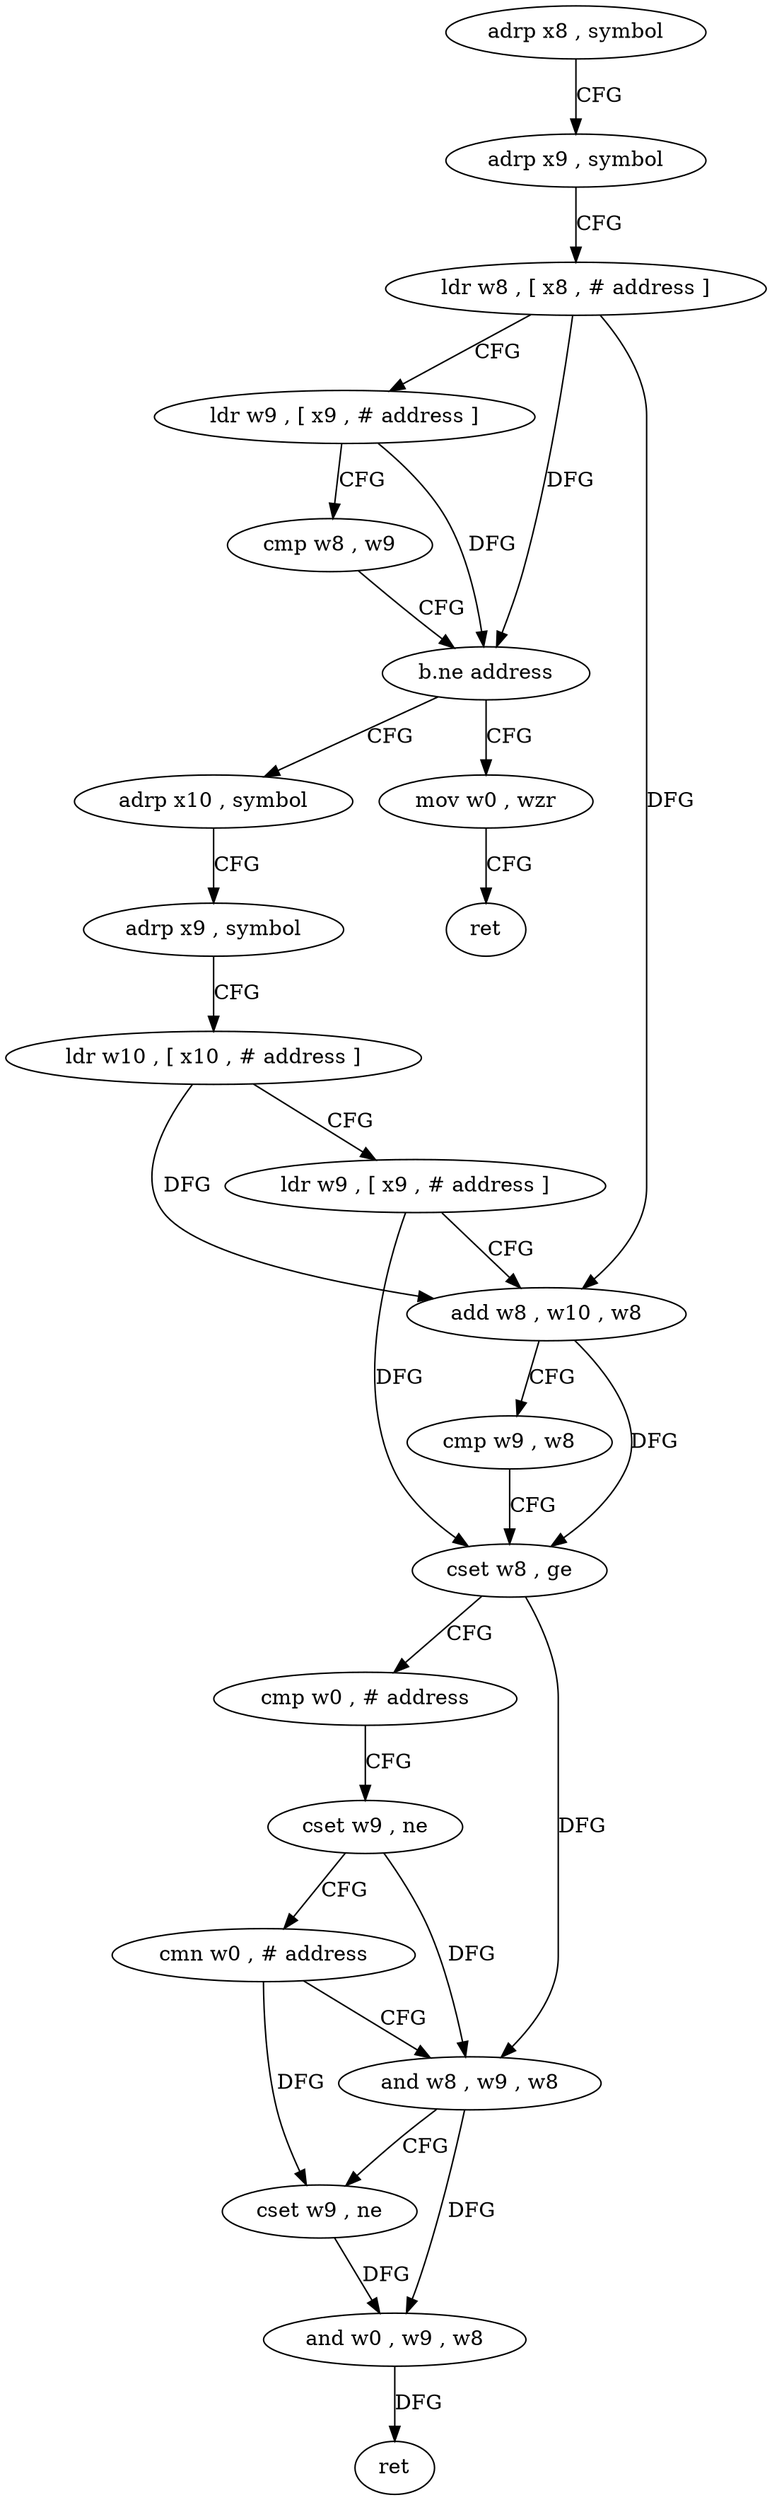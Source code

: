 digraph "func" {
"4204636" [label = "adrp x8 , symbol" ]
"4204640" [label = "adrp x9 , symbol" ]
"4204644" [label = "ldr w8 , [ x8 , # address ]" ]
"4204648" [label = "ldr w9 , [ x9 , # address ]" ]
"4204652" [label = "cmp w8 , w9" ]
"4204656" [label = "b.ne address" ]
"4204716" [label = "mov w0 , wzr" ]
"4204660" [label = "adrp x10 , symbol" ]
"4204720" [label = "ret" ]
"4204664" [label = "adrp x9 , symbol" ]
"4204668" [label = "ldr w10 , [ x10 , # address ]" ]
"4204672" [label = "ldr w9 , [ x9 , # address ]" ]
"4204676" [label = "add w8 , w10 , w8" ]
"4204680" [label = "cmp w9 , w8" ]
"4204684" [label = "cset w8 , ge" ]
"4204688" [label = "cmp w0 , # address" ]
"4204692" [label = "cset w9 , ne" ]
"4204696" [label = "cmn w0 , # address" ]
"4204700" [label = "and w8 , w9 , w8" ]
"4204704" [label = "cset w9 , ne" ]
"4204708" [label = "and w0 , w9 , w8" ]
"4204712" [label = "ret" ]
"4204636" -> "4204640" [ label = "CFG" ]
"4204640" -> "4204644" [ label = "CFG" ]
"4204644" -> "4204648" [ label = "CFG" ]
"4204644" -> "4204656" [ label = "DFG" ]
"4204644" -> "4204676" [ label = "DFG" ]
"4204648" -> "4204652" [ label = "CFG" ]
"4204648" -> "4204656" [ label = "DFG" ]
"4204652" -> "4204656" [ label = "CFG" ]
"4204656" -> "4204716" [ label = "CFG" ]
"4204656" -> "4204660" [ label = "CFG" ]
"4204716" -> "4204720" [ label = "CFG" ]
"4204660" -> "4204664" [ label = "CFG" ]
"4204664" -> "4204668" [ label = "CFG" ]
"4204668" -> "4204672" [ label = "CFG" ]
"4204668" -> "4204676" [ label = "DFG" ]
"4204672" -> "4204676" [ label = "CFG" ]
"4204672" -> "4204684" [ label = "DFG" ]
"4204676" -> "4204680" [ label = "CFG" ]
"4204676" -> "4204684" [ label = "DFG" ]
"4204680" -> "4204684" [ label = "CFG" ]
"4204684" -> "4204688" [ label = "CFG" ]
"4204684" -> "4204700" [ label = "DFG" ]
"4204688" -> "4204692" [ label = "CFG" ]
"4204692" -> "4204696" [ label = "CFG" ]
"4204692" -> "4204700" [ label = "DFG" ]
"4204696" -> "4204700" [ label = "CFG" ]
"4204696" -> "4204704" [ label = "DFG" ]
"4204700" -> "4204704" [ label = "CFG" ]
"4204700" -> "4204708" [ label = "DFG" ]
"4204704" -> "4204708" [ label = "DFG" ]
"4204708" -> "4204712" [ label = "DFG" ]
}
